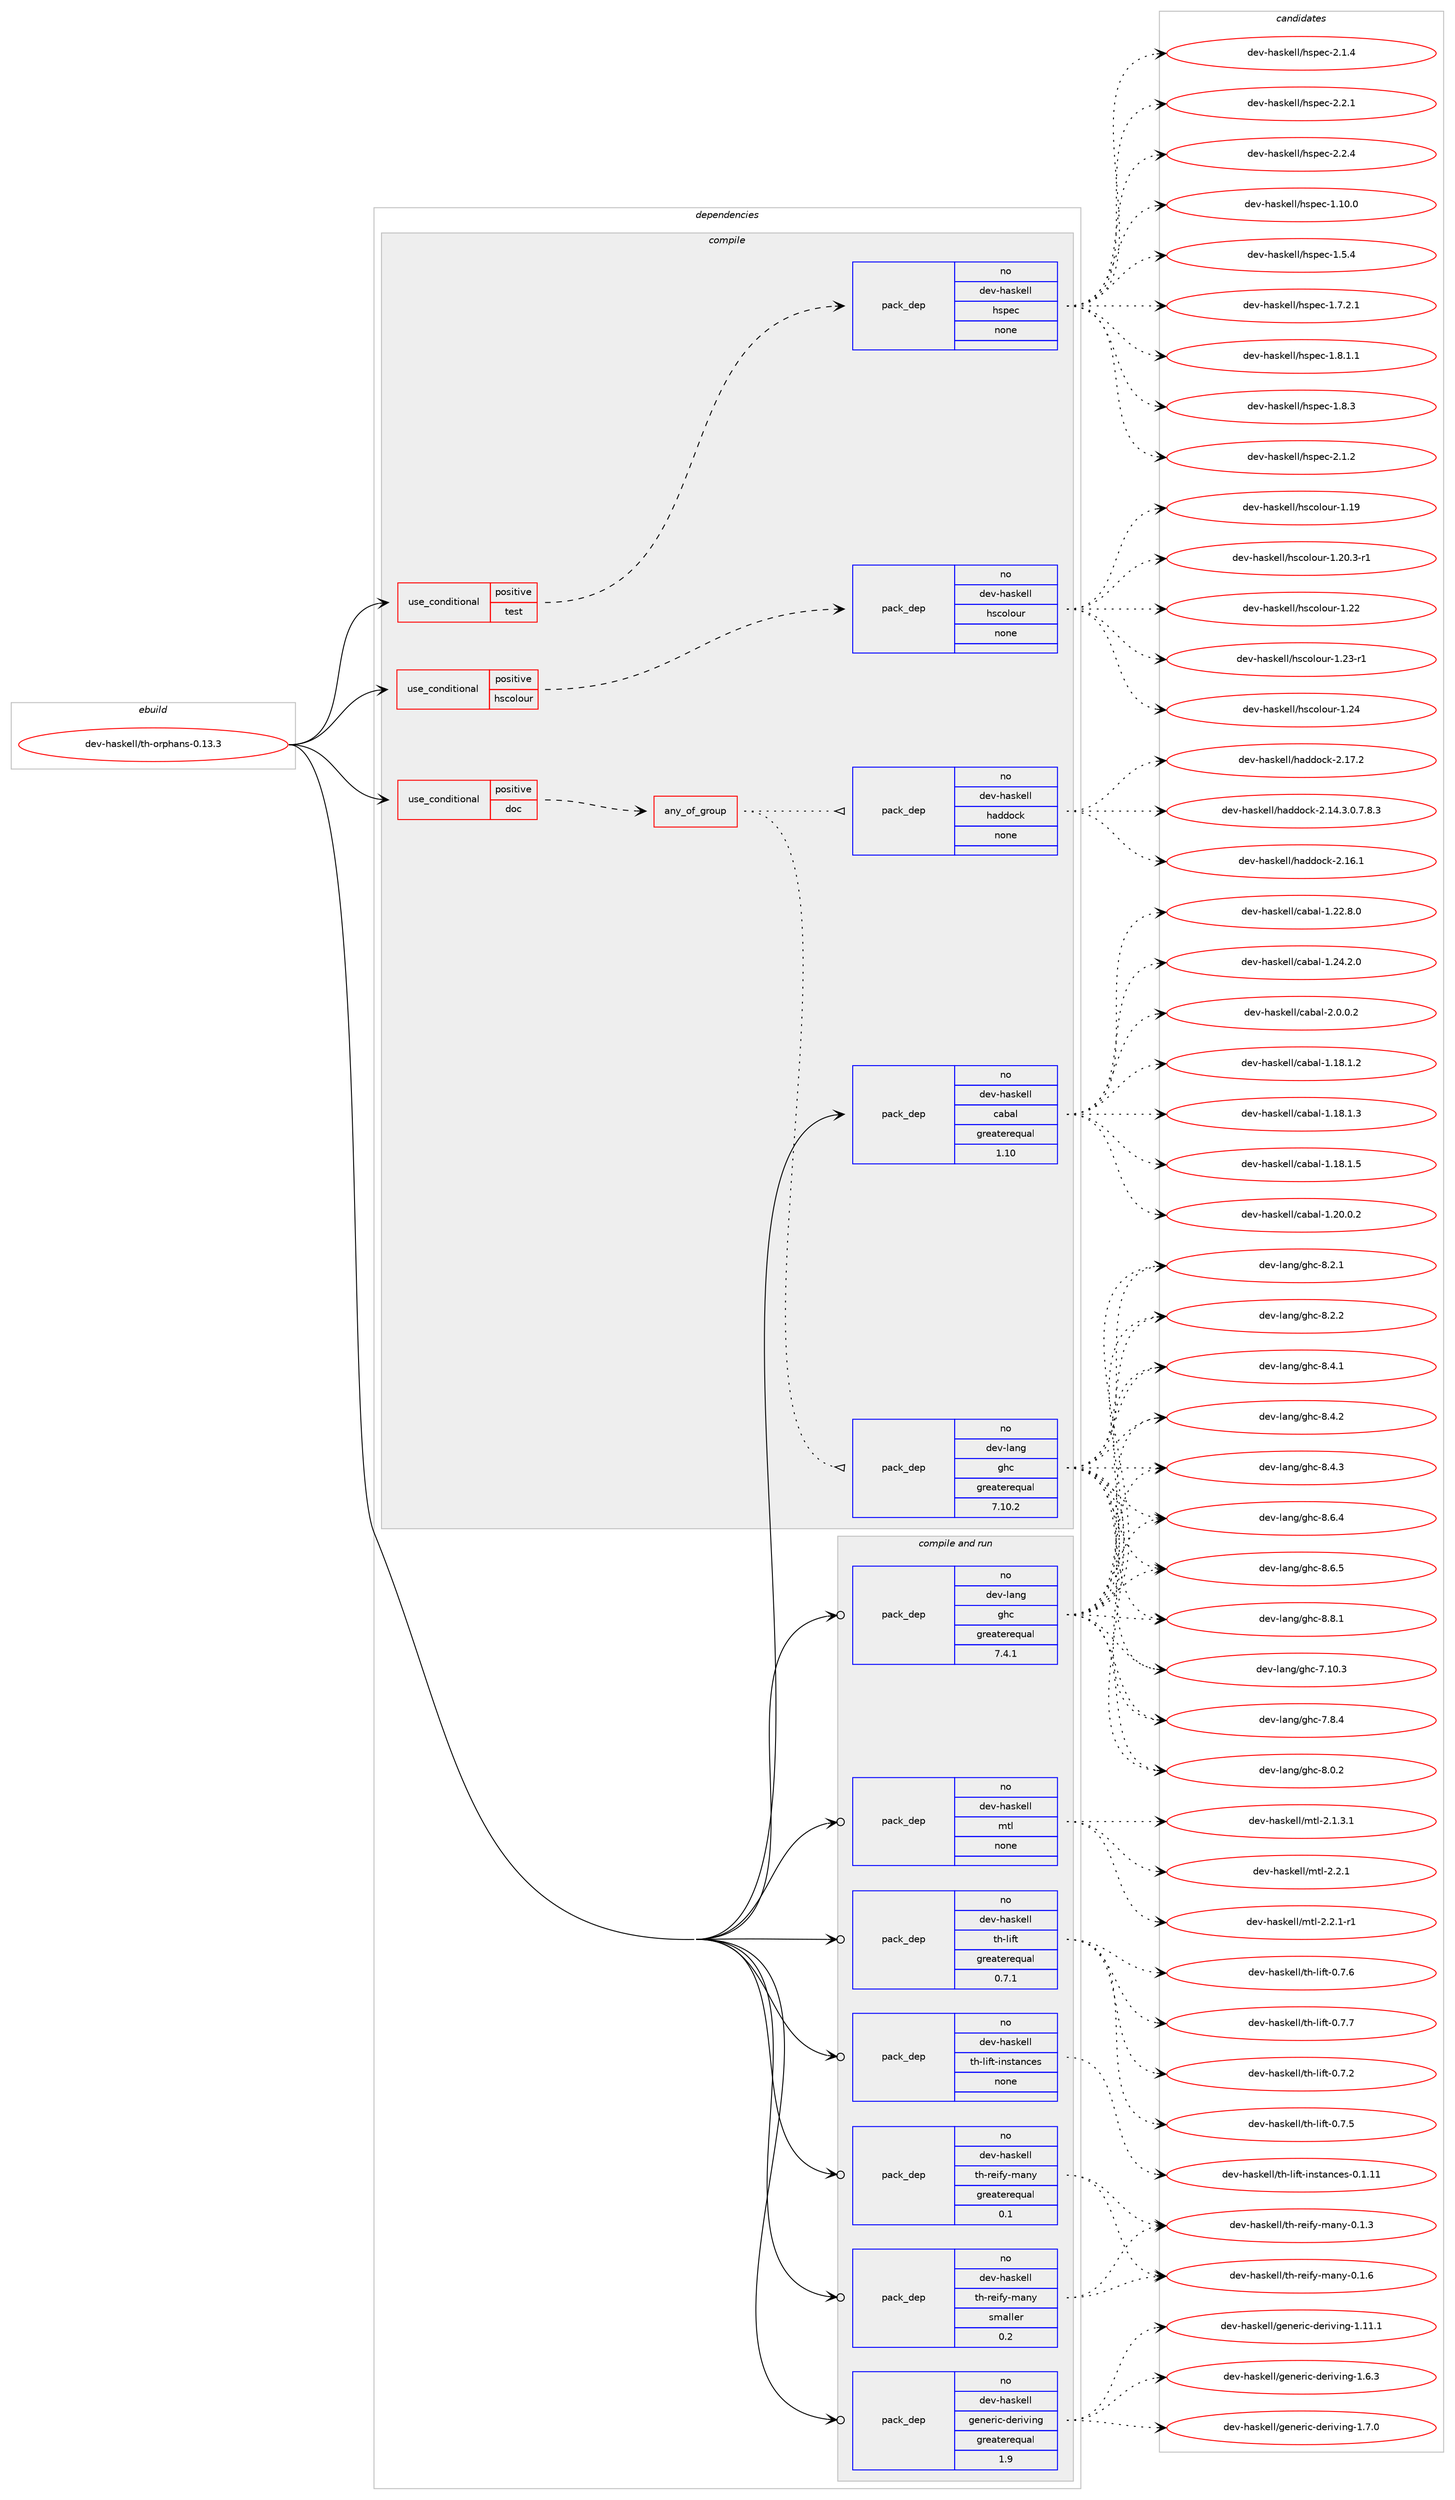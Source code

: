 digraph prolog {

# *************
# Graph options
# *************

newrank=true;
concentrate=true;
compound=true;
graph [rankdir=LR,fontname=Helvetica,fontsize=10,ranksep=1.5];#, ranksep=2.5, nodesep=0.2];
edge  [arrowhead=vee];
node  [fontname=Helvetica,fontsize=10];

# **********
# The ebuild
# **********

subgraph cluster_leftcol {
color=gray;
rank=same;
label=<<i>ebuild</i>>;
id [label="dev-haskell/th-orphans-0.13.3", color=red, width=4, href="../dev-haskell/th-orphans-0.13.3.svg"];
}

# ****************
# The dependencies
# ****************

subgraph cluster_midcol {
color=gray;
label=<<i>dependencies</i>>;
subgraph cluster_compile {
fillcolor="#eeeeee";
style=filled;
label=<<i>compile</i>>;
subgraph cond127916 {
dependency546015 [label=<<TABLE BORDER="0" CELLBORDER="1" CELLSPACING="0" CELLPADDING="4"><TR><TD ROWSPAN="3" CELLPADDING="10">use_conditional</TD></TR><TR><TD>positive</TD></TR><TR><TD>doc</TD></TR></TABLE>>, shape=none, color=red];
subgraph any10611 {
dependency546016 [label=<<TABLE BORDER="0" CELLBORDER="1" CELLSPACING="0" CELLPADDING="4"><TR><TD CELLPADDING="10">any_of_group</TD></TR></TABLE>>, shape=none, color=red];subgraph pack407131 {
dependency546017 [label=<<TABLE BORDER="0" CELLBORDER="1" CELLSPACING="0" CELLPADDING="4" WIDTH="220"><TR><TD ROWSPAN="6" CELLPADDING="30">pack_dep</TD></TR><TR><TD WIDTH="110">no</TD></TR><TR><TD>dev-haskell</TD></TR><TR><TD>haddock</TD></TR><TR><TD>none</TD></TR><TR><TD></TD></TR></TABLE>>, shape=none, color=blue];
}
dependency546016:e -> dependency546017:w [weight=20,style="dotted",arrowhead="oinv"];
subgraph pack407132 {
dependency546018 [label=<<TABLE BORDER="0" CELLBORDER="1" CELLSPACING="0" CELLPADDING="4" WIDTH="220"><TR><TD ROWSPAN="6" CELLPADDING="30">pack_dep</TD></TR><TR><TD WIDTH="110">no</TD></TR><TR><TD>dev-lang</TD></TR><TR><TD>ghc</TD></TR><TR><TD>greaterequal</TD></TR><TR><TD>7.10.2</TD></TR></TABLE>>, shape=none, color=blue];
}
dependency546016:e -> dependency546018:w [weight=20,style="dotted",arrowhead="oinv"];
}
dependency546015:e -> dependency546016:w [weight=20,style="dashed",arrowhead="vee"];
}
id:e -> dependency546015:w [weight=20,style="solid",arrowhead="vee"];
subgraph cond127917 {
dependency546019 [label=<<TABLE BORDER="0" CELLBORDER="1" CELLSPACING="0" CELLPADDING="4"><TR><TD ROWSPAN="3" CELLPADDING="10">use_conditional</TD></TR><TR><TD>positive</TD></TR><TR><TD>hscolour</TD></TR></TABLE>>, shape=none, color=red];
subgraph pack407133 {
dependency546020 [label=<<TABLE BORDER="0" CELLBORDER="1" CELLSPACING="0" CELLPADDING="4" WIDTH="220"><TR><TD ROWSPAN="6" CELLPADDING="30">pack_dep</TD></TR><TR><TD WIDTH="110">no</TD></TR><TR><TD>dev-haskell</TD></TR><TR><TD>hscolour</TD></TR><TR><TD>none</TD></TR><TR><TD></TD></TR></TABLE>>, shape=none, color=blue];
}
dependency546019:e -> dependency546020:w [weight=20,style="dashed",arrowhead="vee"];
}
id:e -> dependency546019:w [weight=20,style="solid",arrowhead="vee"];
subgraph cond127918 {
dependency546021 [label=<<TABLE BORDER="0" CELLBORDER="1" CELLSPACING="0" CELLPADDING="4"><TR><TD ROWSPAN="3" CELLPADDING="10">use_conditional</TD></TR><TR><TD>positive</TD></TR><TR><TD>test</TD></TR></TABLE>>, shape=none, color=red];
subgraph pack407134 {
dependency546022 [label=<<TABLE BORDER="0" CELLBORDER="1" CELLSPACING="0" CELLPADDING="4" WIDTH="220"><TR><TD ROWSPAN="6" CELLPADDING="30">pack_dep</TD></TR><TR><TD WIDTH="110">no</TD></TR><TR><TD>dev-haskell</TD></TR><TR><TD>hspec</TD></TR><TR><TD>none</TD></TR><TR><TD></TD></TR></TABLE>>, shape=none, color=blue];
}
dependency546021:e -> dependency546022:w [weight=20,style="dashed",arrowhead="vee"];
}
id:e -> dependency546021:w [weight=20,style="solid",arrowhead="vee"];
subgraph pack407135 {
dependency546023 [label=<<TABLE BORDER="0" CELLBORDER="1" CELLSPACING="0" CELLPADDING="4" WIDTH="220"><TR><TD ROWSPAN="6" CELLPADDING="30">pack_dep</TD></TR><TR><TD WIDTH="110">no</TD></TR><TR><TD>dev-haskell</TD></TR><TR><TD>cabal</TD></TR><TR><TD>greaterequal</TD></TR><TR><TD>1.10</TD></TR></TABLE>>, shape=none, color=blue];
}
id:e -> dependency546023:w [weight=20,style="solid",arrowhead="vee"];
}
subgraph cluster_compileandrun {
fillcolor="#eeeeee";
style=filled;
label=<<i>compile and run</i>>;
subgraph pack407136 {
dependency546024 [label=<<TABLE BORDER="0" CELLBORDER="1" CELLSPACING="0" CELLPADDING="4" WIDTH="220"><TR><TD ROWSPAN="6" CELLPADDING="30">pack_dep</TD></TR><TR><TD WIDTH="110">no</TD></TR><TR><TD>dev-haskell</TD></TR><TR><TD>generic-deriving</TD></TR><TR><TD>greaterequal</TD></TR><TR><TD>1.9</TD></TR></TABLE>>, shape=none, color=blue];
}
id:e -> dependency546024:w [weight=20,style="solid",arrowhead="odotvee"];
subgraph pack407137 {
dependency546025 [label=<<TABLE BORDER="0" CELLBORDER="1" CELLSPACING="0" CELLPADDING="4" WIDTH="220"><TR><TD ROWSPAN="6" CELLPADDING="30">pack_dep</TD></TR><TR><TD WIDTH="110">no</TD></TR><TR><TD>dev-haskell</TD></TR><TR><TD>mtl</TD></TR><TR><TD>none</TD></TR><TR><TD></TD></TR></TABLE>>, shape=none, color=blue];
}
id:e -> dependency546025:w [weight=20,style="solid",arrowhead="odotvee"];
subgraph pack407138 {
dependency546026 [label=<<TABLE BORDER="0" CELLBORDER="1" CELLSPACING="0" CELLPADDING="4" WIDTH="220"><TR><TD ROWSPAN="6" CELLPADDING="30">pack_dep</TD></TR><TR><TD WIDTH="110">no</TD></TR><TR><TD>dev-haskell</TD></TR><TR><TD>th-lift</TD></TR><TR><TD>greaterequal</TD></TR><TR><TD>0.7.1</TD></TR></TABLE>>, shape=none, color=blue];
}
id:e -> dependency546026:w [weight=20,style="solid",arrowhead="odotvee"];
subgraph pack407139 {
dependency546027 [label=<<TABLE BORDER="0" CELLBORDER="1" CELLSPACING="0" CELLPADDING="4" WIDTH="220"><TR><TD ROWSPAN="6" CELLPADDING="30">pack_dep</TD></TR><TR><TD WIDTH="110">no</TD></TR><TR><TD>dev-haskell</TD></TR><TR><TD>th-lift-instances</TD></TR><TR><TD>none</TD></TR><TR><TD></TD></TR></TABLE>>, shape=none, color=blue];
}
id:e -> dependency546027:w [weight=20,style="solid",arrowhead="odotvee"];
subgraph pack407140 {
dependency546028 [label=<<TABLE BORDER="0" CELLBORDER="1" CELLSPACING="0" CELLPADDING="4" WIDTH="220"><TR><TD ROWSPAN="6" CELLPADDING="30">pack_dep</TD></TR><TR><TD WIDTH="110">no</TD></TR><TR><TD>dev-haskell</TD></TR><TR><TD>th-reify-many</TD></TR><TR><TD>greaterequal</TD></TR><TR><TD>0.1</TD></TR></TABLE>>, shape=none, color=blue];
}
id:e -> dependency546028:w [weight=20,style="solid",arrowhead="odotvee"];
subgraph pack407141 {
dependency546029 [label=<<TABLE BORDER="0" CELLBORDER="1" CELLSPACING="0" CELLPADDING="4" WIDTH="220"><TR><TD ROWSPAN="6" CELLPADDING="30">pack_dep</TD></TR><TR><TD WIDTH="110">no</TD></TR><TR><TD>dev-haskell</TD></TR><TR><TD>th-reify-many</TD></TR><TR><TD>smaller</TD></TR><TR><TD>0.2</TD></TR></TABLE>>, shape=none, color=blue];
}
id:e -> dependency546029:w [weight=20,style="solid",arrowhead="odotvee"];
subgraph pack407142 {
dependency546030 [label=<<TABLE BORDER="0" CELLBORDER="1" CELLSPACING="0" CELLPADDING="4" WIDTH="220"><TR><TD ROWSPAN="6" CELLPADDING="30">pack_dep</TD></TR><TR><TD WIDTH="110">no</TD></TR><TR><TD>dev-lang</TD></TR><TR><TD>ghc</TD></TR><TR><TD>greaterequal</TD></TR><TR><TD>7.4.1</TD></TR></TABLE>>, shape=none, color=blue];
}
id:e -> dependency546030:w [weight=20,style="solid",arrowhead="odotvee"];
}
subgraph cluster_run {
fillcolor="#eeeeee";
style=filled;
label=<<i>run</i>>;
}
}

# **************
# The candidates
# **************

subgraph cluster_choices {
rank=same;
color=gray;
label=<<i>candidates</i>>;

subgraph choice407131 {
color=black;
nodesep=1;
choice1001011184510497115107101108108471049710010011199107455046495246514648465546564651 [label="dev-haskell/haddock-2.14.3.0.7.8.3", color=red, width=4,href="../dev-haskell/haddock-2.14.3.0.7.8.3.svg"];
choice100101118451049711510710110810847104971001001119910745504649544649 [label="dev-haskell/haddock-2.16.1", color=red, width=4,href="../dev-haskell/haddock-2.16.1.svg"];
choice100101118451049711510710110810847104971001001119910745504649554650 [label="dev-haskell/haddock-2.17.2", color=red, width=4,href="../dev-haskell/haddock-2.17.2.svg"];
dependency546017:e -> choice1001011184510497115107101108108471049710010011199107455046495246514648465546564651:w [style=dotted,weight="100"];
dependency546017:e -> choice100101118451049711510710110810847104971001001119910745504649544649:w [style=dotted,weight="100"];
dependency546017:e -> choice100101118451049711510710110810847104971001001119910745504649554650:w [style=dotted,weight="100"];
}
subgraph choice407132 {
color=black;
nodesep=1;
choice1001011184510897110103471031049945554649484651 [label="dev-lang/ghc-7.10.3", color=red, width=4,href="../dev-lang/ghc-7.10.3.svg"];
choice10010111845108971101034710310499455546564652 [label="dev-lang/ghc-7.8.4", color=red, width=4,href="../dev-lang/ghc-7.8.4.svg"];
choice10010111845108971101034710310499455646484650 [label="dev-lang/ghc-8.0.2", color=red, width=4,href="../dev-lang/ghc-8.0.2.svg"];
choice10010111845108971101034710310499455646504649 [label="dev-lang/ghc-8.2.1", color=red, width=4,href="../dev-lang/ghc-8.2.1.svg"];
choice10010111845108971101034710310499455646504650 [label="dev-lang/ghc-8.2.2", color=red, width=4,href="../dev-lang/ghc-8.2.2.svg"];
choice10010111845108971101034710310499455646524649 [label="dev-lang/ghc-8.4.1", color=red, width=4,href="../dev-lang/ghc-8.4.1.svg"];
choice10010111845108971101034710310499455646524650 [label="dev-lang/ghc-8.4.2", color=red, width=4,href="../dev-lang/ghc-8.4.2.svg"];
choice10010111845108971101034710310499455646524651 [label="dev-lang/ghc-8.4.3", color=red, width=4,href="../dev-lang/ghc-8.4.3.svg"];
choice10010111845108971101034710310499455646544652 [label="dev-lang/ghc-8.6.4", color=red, width=4,href="../dev-lang/ghc-8.6.4.svg"];
choice10010111845108971101034710310499455646544653 [label="dev-lang/ghc-8.6.5", color=red, width=4,href="../dev-lang/ghc-8.6.5.svg"];
choice10010111845108971101034710310499455646564649 [label="dev-lang/ghc-8.8.1", color=red, width=4,href="../dev-lang/ghc-8.8.1.svg"];
dependency546018:e -> choice1001011184510897110103471031049945554649484651:w [style=dotted,weight="100"];
dependency546018:e -> choice10010111845108971101034710310499455546564652:w [style=dotted,weight="100"];
dependency546018:e -> choice10010111845108971101034710310499455646484650:w [style=dotted,weight="100"];
dependency546018:e -> choice10010111845108971101034710310499455646504649:w [style=dotted,weight="100"];
dependency546018:e -> choice10010111845108971101034710310499455646504650:w [style=dotted,weight="100"];
dependency546018:e -> choice10010111845108971101034710310499455646524649:w [style=dotted,weight="100"];
dependency546018:e -> choice10010111845108971101034710310499455646524650:w [style=dotted,weight="100"];
dependency546018:e -> choice10010111845108971101034710310499455646524651:w [style=dotted,weight="100"];
dependency546018:e -> choice10010111845108971101034710310499455646544652:w [style=dotted,weight="100"];
dependency546018:e -> choice10010111845108971101034710310499455646544653:w [style=dotted,weight="100"];
dependency546018:e -> choice10010111845108971101034710310499455646564649:w [style=dotted,weight="100"];
}
subgraph choice407133 {
color=black;
nodesep=1;
choice100101118451049711510710110810847104115991111081111171144549464957 [label="dev-haskell/hscolour-1.19", color=red, width=4,href="../dev-haskell/hscolour-1.19.svg"];
choice10010111845104971151071011081084710411599111108111117114454946504846514511449 [label="dev-haskell/hscolour-1.20.3-r1", color=red, width=4,href="../dev-haskell/hscolour-1.20.3-r1.svg"];
choice100101118451049711510710110810847104115991111081111171144549465050 [label="dev-haskell/hscolour-1.22", color=red, width=4,href="../dev-haskell/hscolour-1.22.svg"];
choice1001011184510497115107101108108471041159911110811111711445494650514511449 [label="dev-haskell/hscolour-1.23-r1", color=red, width=4,href="../dev-haskell/hscolour-1.23-r1.svg"];
choice100101118451049711510710110810847104115991111081111171144549465052 [label="dev-haskell/hscolour-1.24", color=red, width=4,href="../dev-haskell/hscolour-1.24.svg"];
dependency546020:e -> choice100101118451049711510710110810847104115991111081111171144549464957:w [style=dotted,weight="100"];
dependency546020:e -> choice10010111845104971151071011081084710411599111108111117114454946504846514511449:w [style=dotted,weight="100"];
dependency546020:e -> choice100101118451049711510710110810847104115991111081111171144549465050:w [style=dotted,weight="100"];
dependency546020:e -> choice1001011184510497115107101108108471041159911110811111711445494650514511449:w [style=dotted,weight="100"];
dependency546020:e -> choice100101118451049711510710110810847104115991111081111171144549465052:w [style=dotted,weight="100"];
}
subgraph choice407134 {
color=black;
nodesep=1;
choice1001011184510497115107101108108471041151121019945494649484648 [label="dev-haskell/hspec-1.10.0", color=red, width=4,href="../dev-haskell/hspec-1.10.0.svg"];
choice10010111845104971151071011081084710411511210199454946534652 [label="dev-haskell/hspec-1.5.4", color=red, width=4,href="../dev-haskell/hspec-1.5.4.svg"];
choice100101118451049711510710110810847104115112101994549465546504649 [label="dev-haskell/hspec-1.7.2.1", color=red, width=4,href="../dev-haskell/hspec-1.7.2.1.svg"];
choice100101118451049711510710110810847104115112101994549465646494649 [label="dev-haskell/hspec-1.8.1.1", color=red, width=4,href="../dev-haskell/hspec-1.8.1.1.svg"];
choice10010111845104971151071011081084710411511210199454946564651 [label="dev-haskell/hspec-1.8.3", color=red, width=4,href="../dev-haskell/hspec-1.8.3.svg"];
choice10010111845104971151071011081084710411511210199455046494650 [label="dev-haskell/hspec-2.1.2", color=red, width=4,href="../dev-haskell/hspec-2.1.2.svg"];
choice10010111845104971151071011081084710411511210199455046494652 [label="dev-haskell/hspec-2.1.4", color=red, width=4,href="../dev-haskell/hspec-2.1.4.svg"];
choice10010111845104971151071011081084710411511210199455046504649 [label="dev-haskell/hspec-2.2.1", color=red, width=4,href="../dev-haskell/hspec-2.2.1.svg"];
choice10010111845104971151071011081084710411511210199455046504652 [label="dev-haskell/hspec-2.2.4", color=red, width=4,href="../dev-haskell/hspec-2.2.4.svg"];
dependency546022:e -> choice1001011184510497115107101108108471041151121019945494649484648:w [style=dotted,weight="100"];
dependency546022:e -> choice10010111845104971151071011081084710411511210199454946534652:w [style=dotted,weight="100"];
dependency546022:e -> choice100101118451049711510710110810847104115112101994549465546504649:w [style=dotted,weight="100"];
dependency546022:e -> choice100101118451049711510710110810847104115112101994549465646494649:w [style=dotted,weight="100"];
dependency546022:e -> choice10010111845104971151071011081084710411511210199454946564651:w [style=dotted,weight="100"];
dependency546022:e -> choice10010111845104971151071011081084710411511210199455046494650:w [style=dotted,weight="100"];
dependency546022:e -> choice10010111845104971151071011081084710411511210199455046494652:w [style=dotted,weight="100"];
dependency546022:e -> choice10010111845104971151071011081084710411511210199455046504649:w [style=dotted,weight="100"];
dependency546022:e -> choice10010111845104971151071011081084710411511210199455046504652:w [style=dotted,weight="100"];
}
subgraph choice407135 {
color=black;
nodesep=1;
choice10010111845104971151071011081084799979897108454946495646494650 [label="dev-haskell/cabal-1.18.1.2", color=red, width=4,href="../dev-haskell/cabal-1.18.1.2.svg"];
choice10010111845104971151071011081084799979897108454946495646494651 [label="dev-haskell/cabal-1.18.1.3", color=red, width=4,href="../dev-haskell/cabal-1.18.1.3.svg"];
choice10010111845104971151071011081084799979897108454946495646494653 [label="dev-haskell/cabal-1.18.1.5", color=red, width=4,href="../dev-haskell/cabal-1.18.1.5.svg"];
choice10010111845104971151071011081084799979897108454946504846484650 [label="dev-haskell/cabal-1.20.0.2", color=red, width=4,href="../dev-haskell/cabal-1.20.0.2.svg"];
choice10010111845104971151071011081084799979897108454946505046564648 [label="dev-haskell/cabal-1.22.8.0", color=red, width=4,href="../dev-haskell/cabal-1.22.8.0.svg"];
choice10010111845104971151071011081084799979897108454946505246504648 [label="dev-haskell/cabal-1.24.2.0", color=red, width=4,href="../dev-haskell/cabal-1.24.2.0.svg"];
choice100101118451049711510710110810847999798971084550464846484650 [label="dev-haskell/cabal-2.0.0.2", color=red, width=4,href="../dev-haskell/cabal-2.0.0.2.svg"];
dependency546023:e -> choice10010111845104971151071011081084799979897108454946495646494650:w [style=dotted,weight="100"];
dependency546023:e -> choice10010111845104971151071011081084799979897108454946495646494651:w [style=dotted,weight="100"];
dependency546023:e -> choice10010111845104971151071011081084799979897108454946495646494653:w [style=dotted,weight="100"];
dependency546023:e -> choice10010111845104971151071011081084799979897108454946504846484650:w [style=dotted,weight="100"];
dependency546023:e -> choice10010111845104971151071011081084799979897108454946505046564648:w [style=dotted,weight="100"];
dependency546023:e -> choice10010111845104971151071011081084799979897108454946505246504648:w [style=dotted,weight="100"];
dependency546023:e -> choice100101118451049711510710110810847999798971084550464846484650:w [style=dotted,weight="100"];
}
subgraph choice407136 {
color=black;
nodesep=1;
choice100101118451049711510710110810847103101110101114105994510010111410511810511010345494649494649 [label="dev-haskell/generic-deriving-1.11.1", color=red, width=4,href="../dev-haskell/generic-deriving-1.11.1.svg"];
choice1001011184510497115107101108108471031011101011141059945100101114105118105110103454946544651 [label="dev-haskell/generic-deriving-1.6.3", color=red, width=4,href="../dev-haskell/generic-deriving-1.6.3.svg"];
choice1001011184510497115107101108108471031011101011141059945100101114105118105110103454946554648 [label="dev-haskell/generic-deriving-1.7.0", color=red, width=4,href="../dev-haskell/generic-deriving-1.7.0.svg"];
dependency546024:e -> choice100101118451049711510710110810847103101110101114105994510010111410511810511010345494649494649:w [style=dotted,weight="100"];
dependency546024:e -> choice1001011184510497115107101108108471031011101011141059945100101114105118105110103454946544651:w [style=dotted,weight="100"];
dependency546024:e -> choice1001011184510497115107101108108471031011101011141059945100101114105118105110103454946554648:w [style=dotted,weight="100"];
}
subgraph choice407137 {
color=black;
nodesep=1;
choice1001011184510497115107101108108471091161084550464946514649 [label="dev-haskell/mtl-2.1.3.1", color=red, width=4,href="../dev-haskell/mtl-2.1.3.1.svg"];
choice100101118451049711510710110810847109116108455046504649 [label="dev-haskell/mtl-2.2.1", color=red, width=4,href="../dev-haskell/mtl-2.2.1.svg"];
choice1001011184510497115107101108108471091161084550465046494511449 [label="dev-haskell/mtl-2.2.1-r1", color=red, width=4,href="../dev-haskell/mtl-2.2.1-r1.svg"];
dependency546025:e -> choice1001011184510497115107101108108471091161084550464946514649:w [style=dotted,weight="100"];
dependency546025:e -> choice100101118451049711510710110810847109116108455046504649:w [style=dotted,weight="100"];
dependency546025:e -> choice1001011184510497115107101108108471091161084550465046494511449:w [style=dotted,weight="100"];
}
subgraph choice407138 {
color=black;
nodesep=1;
choice10010111845104971151071011081084711610445108105102116454846554650 [label="dev-haskell/th-lift-0.7.2", color=red, width=4,href="../dev-haskell/th-lift-0.7.2.svg"];
choice10010111845104971151071011081084711610445108105102116454846554653 [label="dev-haskell/th-lift-0.7.5", color=red, width=4,href="../dev-haskell/th-lift-0.7.5.svg"];
choice10010111845104971151071011081084711610445108105102116454846554654 [label="dev-haskell/th-lift-0.7.6", color=red, width=4,href="../dev-haskell/th-lift-0.7.6.svg"];
choice10010111845104971151071011081084711610445108105102116454846554655 [label="dev-haskell/th-lift-0.7.7", color=red, width=4,href="../dev-haskell/th-lift-0.7.7.svg"];
dependency546026:e -> choice10010111845104971151071011081084711610445108105102116454846554650:w [style=dotted,weight="100"];
dependency546026:e -> choice10010111845104971151071011081084711610445108105102116454846554653:w [style=dotted,weight="100"];
dependency546026:e -> choice10010111845104971151071011081084711610445108105102116454846554654:w [style=dotted,weight="100"];
dependency546026:e -> choice10010111845104971151071011081084711610445108105102116454846554655:w [style=dotted,weight="100"];
}
subgraph choice407139 {
color=black;
nodesep=1;
choice1001011184510497115107101108108471161044510810510211645105110115116971109910111545484649464949 [label="dev-haskell/th-lift-instances-0.1.11", color=red, width=4,href="../dev-haskell/th-lift-instances-0.1.11.svg"];
dependency546027:e -> choice1001011184510497115107101108108471161044510810510211645105110115116971109910111545484649464949:w [style=dotted,weight="100"];
}
subgraph choice407140 {
color=black;
nodesep=1;
choice100101118451049711510710110810847116104451141011051021214510997110121454846494651 [label="dev-haskell/th-reify-many-0.1.3", color=red, width=4,href="../dev-haskell/th-reify-many-0.1.3.svg"];
choice100101118451049711510710110810847116104451141011051021214510997110121454846494654 [label="dev-haskell/th-reify-many-0.1.6", color=red, width=4,href="../dev-haskell/th-reify-many-0.1.6.svg"];
dependency546028:e -> choice100101118451049711510710110810847116104451141011051021214510997110121454846494651:w [style=dotted,weight="100"];
dependency546028:e -> choice100101118451049711510710110810847116104451141011051021214510997110121454846494654:w [style=dotted,weight="100"];
}
subgraph choice407141 {
color=black;
nodesep=1;
choice100101118451049711510710110810847116104451141011051021214510997110121454846494651 [label="dev-haskell/th-reify-many-0.1.3", color=red, width=4,href="../dev-haskell/th-reify-many-0.1.3.svg"];
choice100101118451049711510710110810847116104451141011051021214510997110121454846494654 [label="dev-haskell/th-reify-many-0.1.6", color=red, width=4,href="../dev-haskell/th-reify-many-0.1.6.svg"];
dependency546029:e -> choice100101118451049711510710110810847116104451141011051021214510997110121454846494651:w [style=dotted,weight="100"];
dependency546029:e -> choice100101118451049711510710110810847116104451141011051021214510997110121454846494654:w [style=dotted,weight="100"];
}
subgraph choice407142 {
color=black;
nodesep=1;
choice1001011184510897110103471031049945554649484651 [label="dev-lang/ghc-7.10.3", color=red, width=4,href="../dev-lang/ghc-7.10.3.svg"];
choice10010111845108971101034710310499455546564652 [label="dev-lang/ghc-7.8.4", color=red, width=4,href="../dev-lang/ghc-7.8.4.svg"];
choice10010111845108971101034710310499455646484650 [label="dev-lang/ghc-8.0.2", color=red, width=4,href="../dev-lang/ghc-8.0.2.svg"];
choice10010111845108971101034710310499455646504649 [label="dev-lang/ghc-8.2.1", color=red, width=4,href="../dev-lang/ghc-8.2.1.svg"];
choice10010111845108971101034710310499455646504650 [label="dev-lang/ghc-8.2.2", color=red, width=4,href="../dev-lang/ghc-8.2.2.svg"];
choice10010111845108971101034710310499455646524649 [label="dev-lang/ghc-8.4.1", color=red, width=4,href="../dev-lang/ghc-8.4.1.svg"];
choice10010111845108971101034710310499455646524650 [label="dev-lang/ghc-8.4.2", color=red, width=4,href="../dev-lang/ghc-8.4.2.svg"];
choice10010111845108971101034710310499455646524651 [label="dev-lang/ghc-8.4.3", color=red, width=4,href="../dev-lang/ghc-8.4.3.svg"];
choice10010111845108971101034710310499455646544652 [label="dev-lang/ghc-8.6.4", color=red, width=4,href="../dev-lang/ghc-8.6.4.svg"];
choice10010111845108971101034710310499455646544653 [label="dev-lang/ghc-8.6.5", color=red, width=4,href="../dev-lang/ghc-8.6.5.svg"];
choice10010111845108971101034710310499455646564649 [label="dev-lang/ghc-8.8.1", color=red, width=4,href="../dev-lang/ghc-8.8.1.svg"];
dependency546030:e -> choice1001011184510897110103471031049945554649484651:w [style=dotted,weight="100"];
dependency546030:e -> choice10010111845108971101034710310499455546564652:w [style=dotted,weight="100"];
dependency546030:e -> choice10010111845108971101034710310499455646484650:w [style=dotted,weight="100"];
dependency546030:e -> choice10010111845108971101034710310499455646504649:w [style=dotted,weight="100"];
dependency546030:e -> choice10010111845108971101034710310499455646504650:w [style=dotted,weight="100"];
dependency546030:e -> choice10010111845108971101034710310499455646524649:w [style=dotted,weight="100"];
dependency546030:e -> choice10010111845108971101034710310499455646524650:w [style=dotted,weight="100"];
dependency546030:e -> choice10010111845108971101034710310499455646524651:w [style=dotted,weight="100"];
dependency546030:e -> choice10010111845108971101034710310499455646544652:w [style=dotted,weight="100"];
dependency546030:e -> choice10010111845108971101034710310499455646544653:w [style=dotted,weight="100"];
dependency546030:e -> choice10010111845108971101034710310499455646564649:w [style=dotted,weight="100"];
}
}

}
